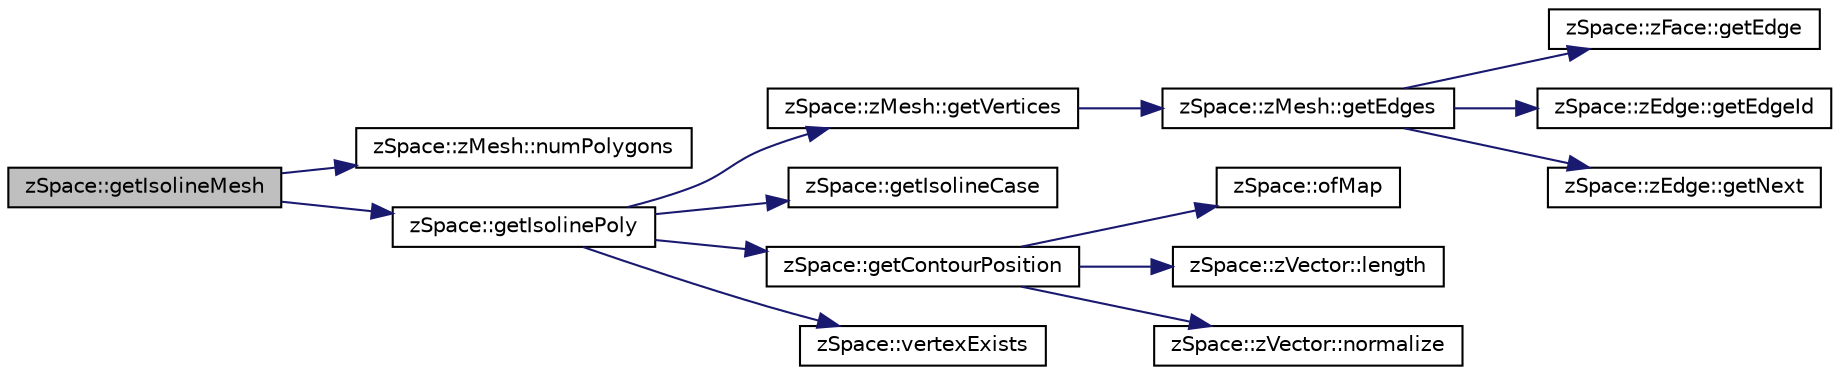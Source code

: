 digraph "zSpace::getIsolineMesh"
{
 // LATEX_PDF_SIZE
  edge [fontname="Helvetica",fontsize="10",labelfontname="Helvetica",labelfontsize="10"];
  node [fontname="Helvetica",fontsize="10",shape=record];
  rankdir="LR";
  Node174 [label="zSpace::getIsolineMesh",height=0.2,width=0.4,color="black", fillcolor="grey75", style="filled", fontcolor="black",tooltip="This method creates a isoline mesh from the input field mesh at the given field threshold."];
  Node174 -> Node175 [color="midnightblue",fontsize="10",style="solid",fontname="Helvetica"];
  Node175 [label="zSpace::zMesh::numPolygons",height=0.2,width=0.4,color="black", fillcolor="white", style="filled",URL="$classz_space_1_1z_mesh.html#a495dcfd61cc83ad601179a0696f23225",tooltip="This method returns the number of polygons in the mesh."];
  Node174 -> Node176 [color="midnightblue",fontsize="10",style="solid",fontname="Helvetica"];
  Node176 [label="zSpace::getIsolinePoly",height=0.2,width=0.4,color="black", fillcolor="white", style="filled",URL="$group__z_field2_d_utilities.html#gaf7fddb03661f768390489b84311fe0c4",tooltip="This method gets the isoline polygon for the input mesh at the given input face index."];
  Node176 -> Node177 [color="midnightblue",fontsize="10",style="solid",fontname="Helvetica"];
  Node177 [label="zSpace::zMesh::getVertices",height=0.2,width=0.4,color="black", fillcolor="white", style="filled",URL="$classz_space_1_1z_mesh.html#aa3010b8075e42f14efd4c3605085093b",tooltip="This method gets the vertices attached to input zEdge or zFace."];
  Node177 -> Node178 [color="midnightblue",fontsize="10",style="solid",fontname="Helvetica"];
  Node178 [label="zSpace::zMesh::getEdges",height=0.2,width=0.4,color="black", fillcolor="white", style="filled",URL="$classz_space_1_1z_mesh.html#aa705d823873a948a1b62723f24a921b2",tooltip="This method gets the edges of a zFace."];
  Node178 -> Node179 [color="midnightblue",fontsize="10",style="solid",fontname="Helvetica"];
  Node179 [label="zSpace::zFace::getEdge",height=0.2,width=0.4,color="black", fillcolor="white", style="filled",URL="$classz_space_1_1z_face.html#a69a14a515b179226aad1cbc3d7663163",tooltip="This method returns the associated edge of current zFace."];
  Node178 -> Node180 [color="midnightblue",fontsize="10",style="solid",fontname="Helvetica"];
  Node180 [label="zSpace::zEdge::getEdgeId",height=0.2,width=0.4,color="black", fillcolor="white", style="filled",URL="$classz_space_1_1z_edge.html#acd6947ccba055fa6c31d6d386fe68e12",tooltip="This method returns the edgeId of current zEdge."];
  Node178 -> Node181 [color="midnightblue",fontsize="10",style="solid",fontname="Helvetica"];
  Node181 [label="zSpace::zEdge::getNext",height=0.2,width=0.4,color="black", fillcolor="white", style="filled",URL="$classz_space_1_1z_edge.html#a3bce594c06fc4450ce8af3c0b98e2ae3",tooltip="This method returns the next edge of current zEdge."];
  Node176 -> Node182 [color="midnightblue",fontsize="10",style="solid",fontname="Helvetica"];
  Node182 [label="zSpace::getIsolineCase",height=0.2,width=0.4,color="black", fillcolor="white", style="filled",URL="$group__z_field2_d_utilities.html#ga639523b2f15f9ee934cf381e2ee48856",tooltip="This method gets the isoline case based on the input vertex binary values."];
  Node176 -> Node183 [color="midnightblue",fontsize="10",style="solid",fontname="Helvetica"];
  Node183 [label="zSpace::getContourPosition",height=0.2,width=0.4,color="black", fillcolor="white", style="filled",URL="$group__z_field2_d_utilities.html#ga7b6e4a8f51dba83412e13209ab1f4193",tooltip="This method return the contour position given 2 input positions at the input field threshold."];
  Node183 -> Node184 [color="midnightblue",fontsize="10",style="solid",fontname="Helvetica"];
  Node184 [label="zSpace::ofMap",height=0.2,width=0.4,color="black", fillcolor="white", style="filled",URL="$group__z_core_utilities.html#ga772c31654e2dcf5f5ac0a884f3f9612a",tooltip="This method maps the input value from the input domain to output domain."];
  Node183 -> Node185 [color="midnightblue",fontsize="10",style="solid",fontname="Helvetica"];
  Node185 [label="zSpace::zVector::length",height=0.2,width=0.4,color="black", fillcolor="white", style="filled",URL="$classz_space_1_1z_vector.html#aa3e1fd350f48b30428f95e716a4e3400",tooltip="This method returns the magnitude/length of the zVector."];
  Node183 -> Node186 [color="midnightblue",fontsize="10",style="solid",fontname="Helvetica"];
  Node186 [label="zSpace::zVector::normalize",height=0.2,width=0.4,color="black", fillcolor="white", style="filled",URL="$classz_space_1_1z_vector.html#a27d075d5055bb92ddfe63fae4010339b",tooltip="This method normalizes the vector to unit length."];
  Node176 -> Node187 [color="midnightblue",fontsize="10",style="solid",fontname="Helvetica"];
  Node187 [label="zSpace::vertexExists",height=0.2,width=0.4,color="black", fillcolor="white", style="filled",URL="$group__z_core_utilities.html#ga60b24175b18ed33fb7631aeb21a290dd",tooltip="This method checks if the input position exists in the map."];
}
